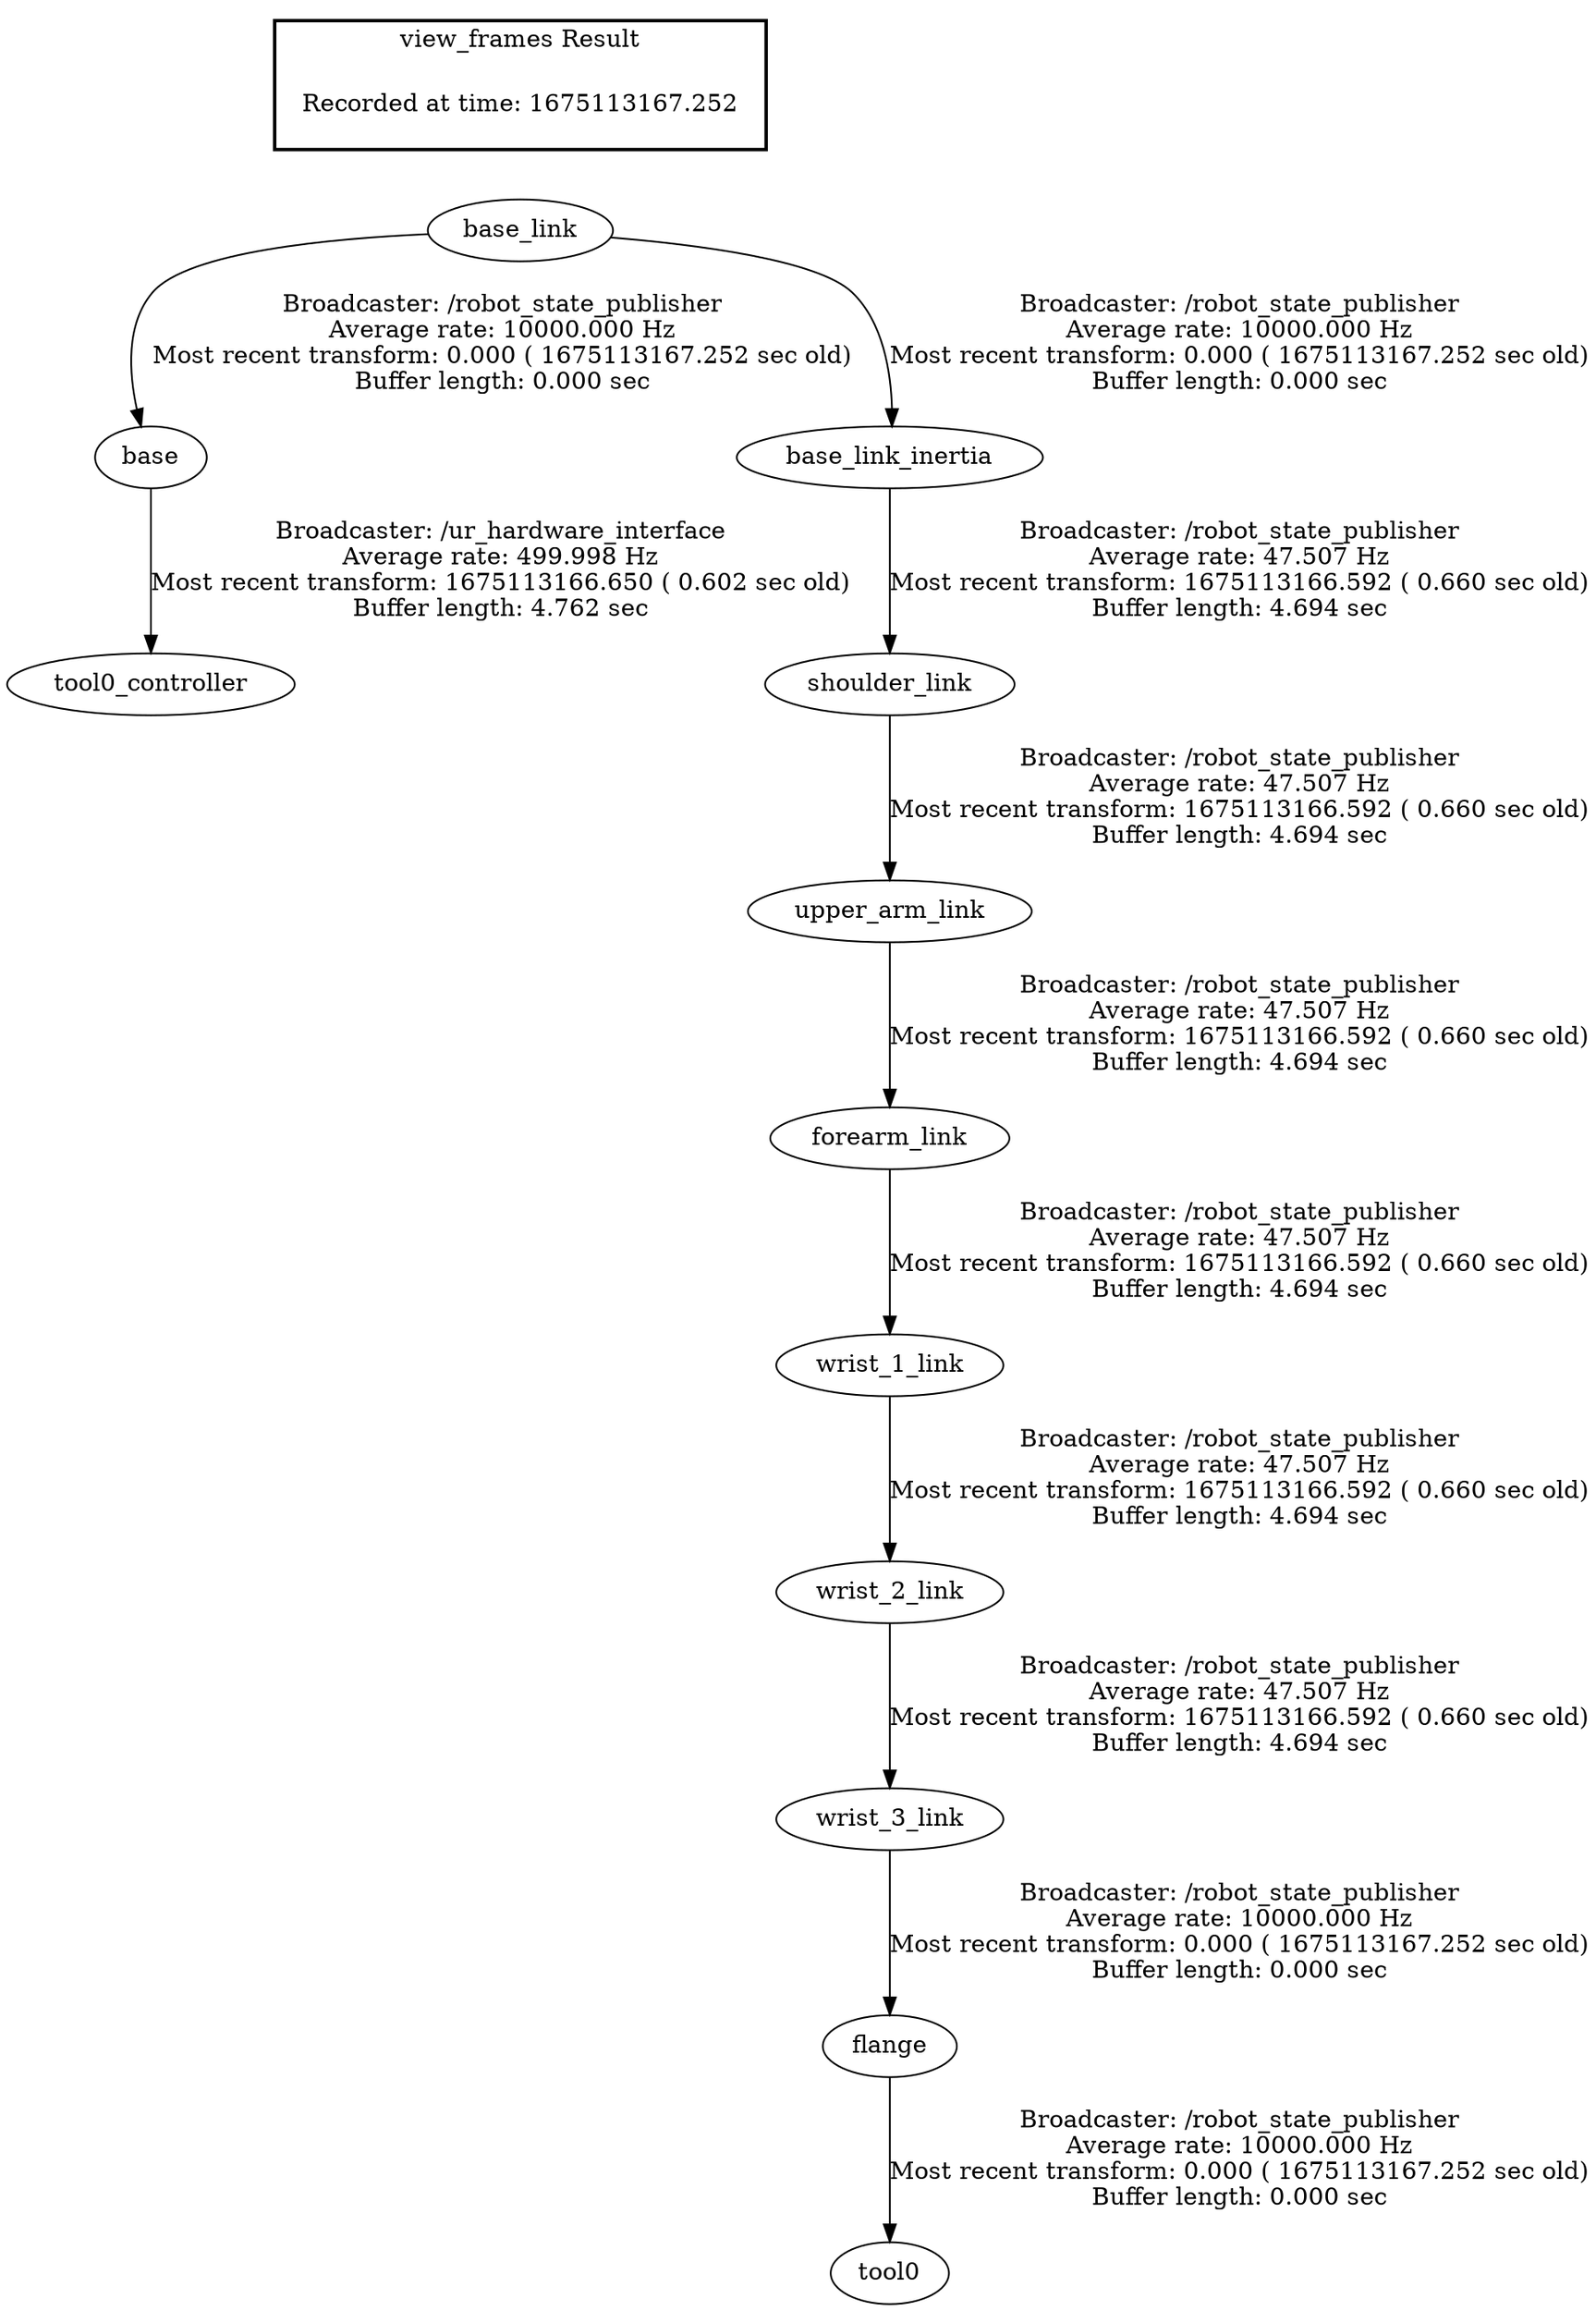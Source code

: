 digraph G {
"base_link" -> "base"[label="Broadcaster: /robot_state_publisher\nAverage rate: 10000.000 Hz\nMost recent transform: 0.000 ( 1675113167.252 sec old)\nBuffer length: 0.000 sec\n"];
"base_link" -> "base_link_inertia"[label="Broadcaster: /robot_state_publisher\nAverage rate: 10000.000 Hz\nMost recent transform: 0.000 ( 1675113167.252 sec old)\nBuffer length: 0.000 sec\n"];
"flange" -> "tool0"[label="Broadcaster: /robot_state_publisher\nAverage rate: 10000.000 Hz\nMost recent transform: 0.000 ( 1675113167.252 sec old)\nBuffer length: 0.000 sec\n"];
"wrist_3_link" -> "flange"[label="Broadcaster: /robot_state_publisher\nAverage rate: 10000.000 Hz\nMost recent transform: 0.000 ( 1675113167.252 sec old)\nBuffer length: 0.000 sec\n"];
"wrist_2_link" -> "wrist_3_link"[label="Broadcaster: /robot_state_publisher\nAverage rate: 47.507 Hz\nMost recent transform: 1675113166.592 ( 0.660 sec old)\nBuffer length: 4.694 sec\n"];
"base" -> "tool0_controller"[label="Broadcaster: /ur_hardware_interface\nAverage rate: 499.998 Hz\nMost recent transform: 1675113166.650 ( 0.602 sec old)\nBuffer length: 4.762 sec\n"];
"upper_arm_link" -> "forearm_link"[label="Broadcaster: /robot_state_publisher\nAverage rate: 47.507 Hz\nMost recent transform: 1675113166.592 ( 0.660 sec old)\nBuffer length: 4.694 sec\n"];
"shoulder_link" -> "upper_arm_link"[label="Broadcaster: /robot_state_publisher\nAverage rate: 47.507 Hz\nMost recent transform: 1675113166.592 ( 0.660 sec old)\nBuffer length: 4.694 sec\n"];
"base_link_inertia" -> "shoulder_link"[label="Broadcaster: /robot_state_publisher\nAverage rate: 47.507 Hz\nMost recent transform: 1675113166.592 ( 0.660 sec old)\nBuffer length: 4.694 sec\n"];
"forearm_link" -> "wrist_1_link"[label="Broadcaster: /robot_state_publisher\nAverage rate: 47.507 Hz\nMost recent transform: 1675113166.592 ( 0.660 sec old)\nBuffer length: 4.694 sec\n"];
"wrist_1_link" -> "wrist_2_link"[label="Broadcaster: /robot_state_publisher\nAverage rate: 47.507 Hz\nMost recent transform: 1675113166.592 ( 0.660 sec old)\nBuffer length: 4.694 sec\n"];
edge [style=invis];
 subgraph cluster_legend { style=bold; color=black; label ="view_frames Result";
"Recorded at time: 1675113167.252"[ shape=plaintext ] ;
 }->"base_link";
}